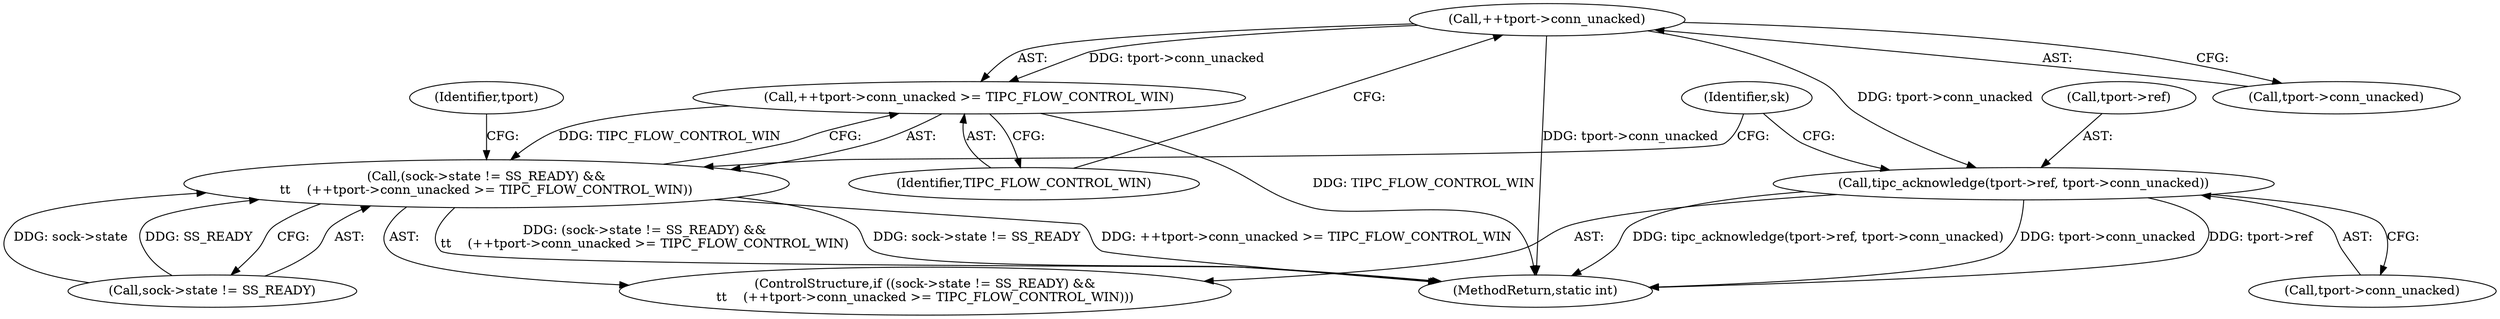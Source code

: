 digraph "0_linux_f3d3342602f8bcbf37d7c46641cb9bca7618eb1c_32@pointer" {
"1000321" [label="(Call,++tport->conn_unacked)"];
"1000320" [label="(Call,++tport->conn_unacked >= TIPC_FLOW_CONTROL_WIN)"];
"1000314" [label="(Call,(sock->state != SS_READY) &&\n\t\t    (++tport->conn_unacked >= TIPC_FLOW_CONTROL_WIN))"];
"1000326" [label="(Call,tipc_acknowledge(tport->ref, tport->conn_unacked))"];
"1000330" [label="(Call,tport->conn_unacked)"];
"1000340" [label="(MethodReturn,static int)"];
"1000314" [label="(Call,(sock->state != SS_READY) &&\n\t\t    (++tport->conn_unacked >= TIPC_FLOW_CONTROL_WIN))"];
"1000328" [label="(Identifier,tport)"];
"1000325" [label="(Identifier,TIPC_FLOW_CONTROL_WIN)"];
"1000334" [label="(Identifier,sk)"];
"1000322" [label="(Call,tport->conn_unacked)"];
"1000321" [label="(Call,++tport->conn_unacked)"];
"1000326" [label="(Call,tipc_acknowledge(tport->ref, tport->conn_unacked))"];
"1000327" [label="(Call,tport->ref)"];
"1000313" [label="(ControlStructure,if ((sock->state != SS_READY) &&\n\t\t    (++tport->conn_unacked >= TIPC_FLOW_CONTROL_WIN)))"];
"1000315" [label="(Call,sock->state != SS_READY)"];
"1000320" [label="(Call,++tport->conn_unacked >= TIPC_FLOW_CONTROL_WIN)"];
"1000321" -> "1000320"  [label="AST: "];
"1000321" -> "1000322"  [label="CFG: "];
"1000322" -> "1000321"  [label="AST: "];
"1000325" -> "1000321"  [label="CFG: "];
"1000321" -> "1000340"  [label="DDG: tport->conn_unacked"];
"1000321" -> "1000320"  [label="DDG: tport->conn_unacked"];
"1000321" -> "1000326"  [label="DDG: tport->conn_unacked"];
"1000320" -> "1000314"  [label="AST: "];
"1000320" -> "1000325"  [label="CFG: "];
"1000325" -> "1000320"  [label="AST: "];
"1000314" -> "1000320"  [label="CFG: "];
"1000320" -> "1000340"  [label="DDG: TIPC_FLOW_CONTROL_WIN"];
"1000320" -> "1000314"  [label="DDG: TIPC_FLOW_CONTROL_WIN"];
"1000314" -> "1000313"  [label="AST: "];
"1000314" -> "1000315"  [label="CFG: "];
"1000315" -> "1000314"  [label="AST: "];
"1000328" -> "1000314"  [label="CFG: "];
"1000334" -> "1000314"  [label="CFG: "];
"1000314" -> "1000340"  [label="DDG: sock->state != SS_READY"];
"1000314" -> "1000340"  [label="DDG: ++tport->conn_unacked >= TIPC_FLOW_CONTROL_WIN"];
"1000314" -> "1000340"  [label="DDG: (sock->state != SS_READY) &&\n\t\t    (++tport->conn_unacked >= TIPC_FLOW_CONTROL_WIN)"];
"1000315" -> "1000314"  [label="DDG: sock->state"];
"1000315" -> "1000314"  [label="DDG: SS_READY"];
"1000326" -> "1000313"  [label="AST: "];
"1000326" -> "1000330"  [label="CFG: "];
"1000327" -> "1000326"  [label="AST: "];
"1000330" -> "1000326"  [label="AST: "];
"1000334" -> "1000326"  [label="CFG: "];
"1000326" -> "1000340"  [label="DDG: tipc_acknowledge(tport->ref, tport->conn_unacked)"];
"1000326" -> "1000340"  [label="DDG: tport->conn_unacked"];
"1000326" -> "1000340"  [label="DDG: tport->ref"];
}
